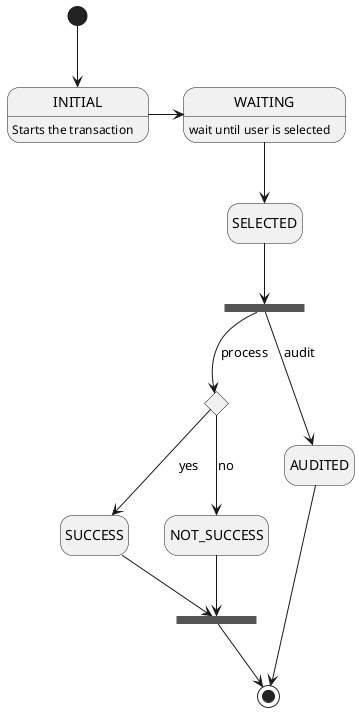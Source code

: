 @startuml state machine

hide empty description
[*] --> INITIAL
INITIAL: Starts the transaction
INITIAL -> WAITING
WAITING: wait until user is selected
WAITING --> SELECTED
state async <<fork>>
state isSuccess <<choice>> 

SELECTED --> async
async --> isSuccess : process
async --> AUDITED : audit
AUDITED ---> [*]
isSuccess --> SUCCESS : yes
isSuccess --> NOT_SUCCESS: no

state endAsync <<fork>>
SUCCESS --> endAsync
NOT_SUCCESS --> endAsync
endAsync --> [*]

@enduml